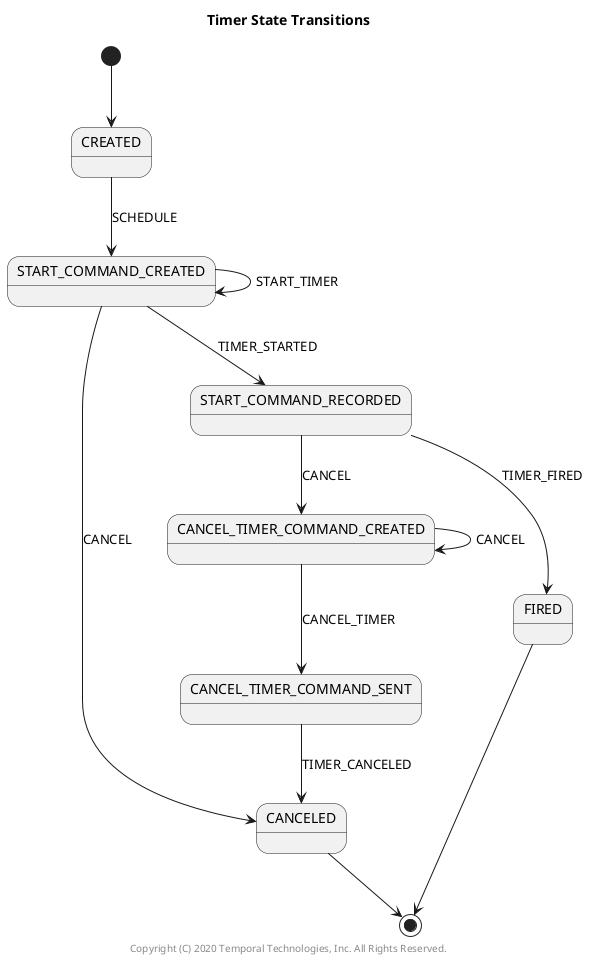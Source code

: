 ` Copyright (C) 2020 Temporal Technologies, Inc. All Rights Reserved.
`
` Copyright 2012-2016 Amazon.com, Inc. or its affiliates. All Rights Reserved.
`
` Modifications copyright (C) 2017 Uber Technologies, Inc.
`
` Licensed under the Apache License, Version 2.0 (the "License"). You may not
` use this file except in compliance with the License. A copy of the License is
` located at
`
` http://aws.amazon.com/apache2.0
`
` or in the "license" file accompanying this file. This file is distributed on
` an "AS IS" BASIS, WITHOUT WARRANTIES OR CONDITIONS OF ANY KIND, either
` express or implied. See the License for the specific language governing
` permissions and limitations under the License.

` PlantUML <plantuml.com> State Diagram.
` Generated from src/main/java/io/temporal/internal/statemachines/TimerStateMachine.java
` by io.temporal.internal.statemachines.CommandsGeneratePlantUMLStateDiagrams.


@startuml
title Timer State Transitions

[*] --> CREATED
CANCEL_TIMER_COMMAND_CREATED --> CANCEL_TIMER_COMMAND_CREATED: CANCEL
CANCEL_TIMER_COMMAND_CREATED --> CANCEL_TIMER_COMMAND_SENT: CANCEL_TIMER
CANCEL_TIMER_COMMAND_SENT --> CANCELED: TIMER_CANCELED
CREATED --> START_COMMAND_CREATED: SCHEDULE
START_COMMAND_CREATED --> START_COMMAND_CREATED: START_TIMER
START_COMMAND_CREATED --> START_COMMAND_RECORDED: TIMER_STARTED
START_COMMAND_CREATED --> CANCELED: CANCEL
START_COMMAND_RECORDED --> FIRED: TIMER_FIRED
START_COMMAND_RECORDED --> CANCEL_TIMER_COMMAND_CREATED: CANCEL
FIRED --> [*]
CANCELED --> [*]
center footer Copyright (C) 2020 Temporal Technologies, Inc. All Rights Reserved.
@enduml
